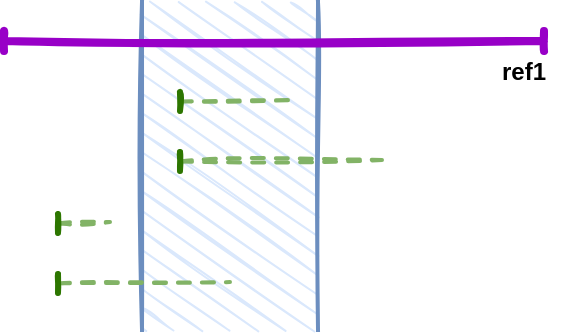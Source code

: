 <mxfile>
    <diagram id="nmYvi8qGq6PqC2IRUNrf" name="Page-1">
        <mxGraphModel dx="133" dy="84" grid="1" gridSize="30" guides="1" tooltips="1" connect="1" arrows="1" fold="1" page="1" pageScale="1" pageWidth="413" pageHeight="291" background="#ffffff" math="0" shadow="0">
            <root>
                <mxCell id="0"/>
                <mxCell id="1" parent="0"/>
                <mxCell id="28" value="" style="shape=partialRectangle;whiteSpace=wrap;html=1;left=0;right=0;gradientDirection=west;shadow=0;fillColor=#dae8fc;strokeColor=#6c8ebf;rotation=90;comic=0;strokeWidth=2;sketch=1;fillStyle=hachure;sketchStyle=rough;hachureAngle=-35;hachureGap=-1;" vertex="1" parent="1">
                    <mxGeometry x="98" y="104" width="164" height="88" as="geometry"/>
                </mxCell>
                <mxCell id="2" value="" style="shape=crossbar;whiteSpace=wrap;html=1;rounded=1;fontColor=#ffffff;fillColor=none;strokeWidth=4;strokeColor=#9800C7;spacingTop=0;shadow=0;sketch=1;perimeterSpacing=0;" parent="1" vertex="1">
                    <mxGeometry x="67" y="80.5" width="270" height="10" as="geometry"/>
                </mxCell>
                <mxCell id="8" value="ref1" style="text;html=1;align=center;verticalAlign=middle;whiteSpace=wrap;rounded=0;fontStyle=1;fontColor=#000000;sketch=0;shadow=0;sketchStyle=comic;glass=0;" parent="1" vertex="1">
                    <mxGeometry x="307" y="90.5" width="40" height="20" as="geometry"/>
                </mxCell>
                <mxCell id="32" style="rounded=0;orthogonalLoop=1;jettySize=auto;html=1;exitX=0.497;exitY=0.498;exitDx=0;exitDy=0;exitPerimeter=0;entryX=0.299;entryY=0.159;entryDx=0;entryDy=0;entryPerimeter=0;endArrow=none;endFill=0;fillColor=#d5e8d4;strokeColor=#82b366;strokeWidth=2;sketch=1;dashed=1;" edge="1" parent="1" source="30" target="28">
                    <mxGeometry relative="1" as="geometry"/>
                </mxCell>
                <mxCell id="30" value="" style="line;strokeWidth=3;direction=south;html=1;shadow=0;comic=0;sketch=1;hachureGap=-1;hachureAngle=-35;jiggle=1;sketchStyle=rough;fillColor=none;gradientColor=#ffffff;strokeColor=#2D7600;" vertex="1" parent="1">
                    <mxGeometry x="150" y="111" width="10" height="9.5" as="geometry"/>
                </mxCell>
                <mxCell id="34" style="rounded=0;orthogonalLoop=1;jettySize=auto;html=1;exitX=0.497;exitY=0.498;exitDx=0;exitDy=0;exitPerimeter=0;endArrow=none;endFill=0;fillColor=#d5e8d4;strokeColor=#82b366;strokeWidth=2;sketch=1;dashed=1;" edge="1" parent="1" source="35">
                    <mxGeometry relative="1" as="geometry">
                        <mxPoint x="256" y="145" as="targetPoint"/>
                    </mxGeometry>
                </mxCell>
                <mxCell id="35" value="" style="line;strokeWidth=3;direction=south;html=1;shadow=0;comic=0;sketch=1;hachureGap=-1;hachureAngle=-35;jiggle=1;sketchStyle=rough;fillColor=none;gradientColor=#ffffff;strokeColor=#2D7600;" vertex="1" parent="1">
                    <mxGeometry x="150" y="141" width="10" height="9.5" as="geometry"/>
                </mxCell>
                <mxCell id="36" style="rounded=0;orthogonalLoop=1;jettySize=auto;html=1;exitX=0.497;exitY=0.498;exitDx=0;exitDy=0;exitPerimeter=0;endArrow=none;endFill=0;fillColor=#d5e8d4;strokeColor=#82b366;strokeWidth=2;sketch=1;dashed=1;" edge="1" parent="1" source="37">
                    <mxGeometry relative="1" as="geometry">
                        <mxPoint x="120" y="176" as="targetPoint"/>
                    </mxGeometry>
                </mxCell>
                <mxCell id="37" value="" style="line;strokeWidth=3;direction=south;html=1;shadow=0;comic=0;sketch=1;hachureGap=-1;hachureAngle=-35;jiggle=1;sketchStyle=rough;fillColor=none;gradientColor=#ffffff;strokeColor=#2D7600;" vertex="1" parent="1">
                    <mxGeometry x="89" y="172" width="10" height="9.5" as="geometry"/>
                </mxCell>
                <mxCell id="38" style="rounded=0;orthogonalLoop=1;jettySize=auto;html=1;exitX=0.497;exitY=0.498;exitDx=0;exitDy=0;exitPerimeter=0;endArrow=none;endFill=0;fillColor=#d5e8d4;strokeColor=#82b366;strokeWidth=2;sketch=1;dashed=1;entryX=0.854;entryY=0.5;entryDx=0;entryDy=0;entryPerimeter=0;" edge="1" parent="1" source="39" target="28">
                    <mxGeometry relative="1" as="geometry">
                        <mxPoint x="120" y="206" as="targetPoint"/>
                    </mxGeometry>
                </mxCell>
                <mxCell id="39" value="" style="line;strokeWidth=3;direction=south;html=1;shadow=0;comic=0;sketch=1;hachureGap=-1;hachureAngle=-35;jiggle=1;sketchStyle=rough;fillColor=none;gradientColor=#ffffff;strokeColor=#2D7600;" vertex="1" parent="1">
                    <mxGeometry x="89" y="202" width="10" height="9.5" as="geometry"/>
                </mxCell>
            </root>
        </mxGraphModel>
    </diagram>
</mxfile>
